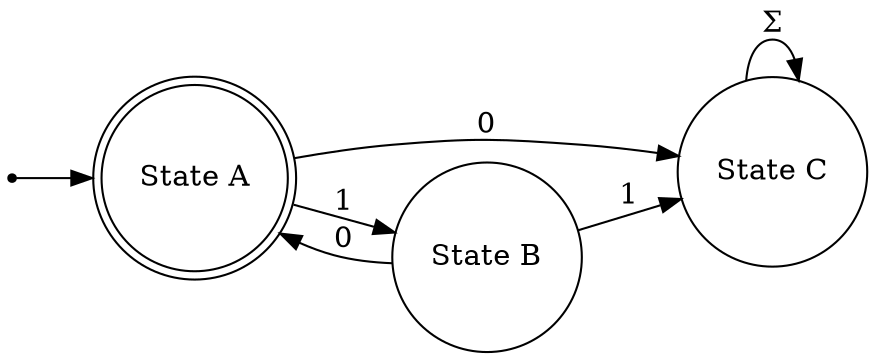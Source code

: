 digraph finite_state_machine {
	rankdir=LR size="8,5"
	node [shape=doublecircle]
	"State A"
	node [shape=circle]
	"State C" -> "State C" [label="Σ"]
	"State B" -> "State C" [label=1]
	"State B" -> "State A" [label=0]
	"State A" -> "State B" [label=1]
	"State A" -> "State C" [label=0]
	node [shape=point]
	start
	start -> "State A"
}